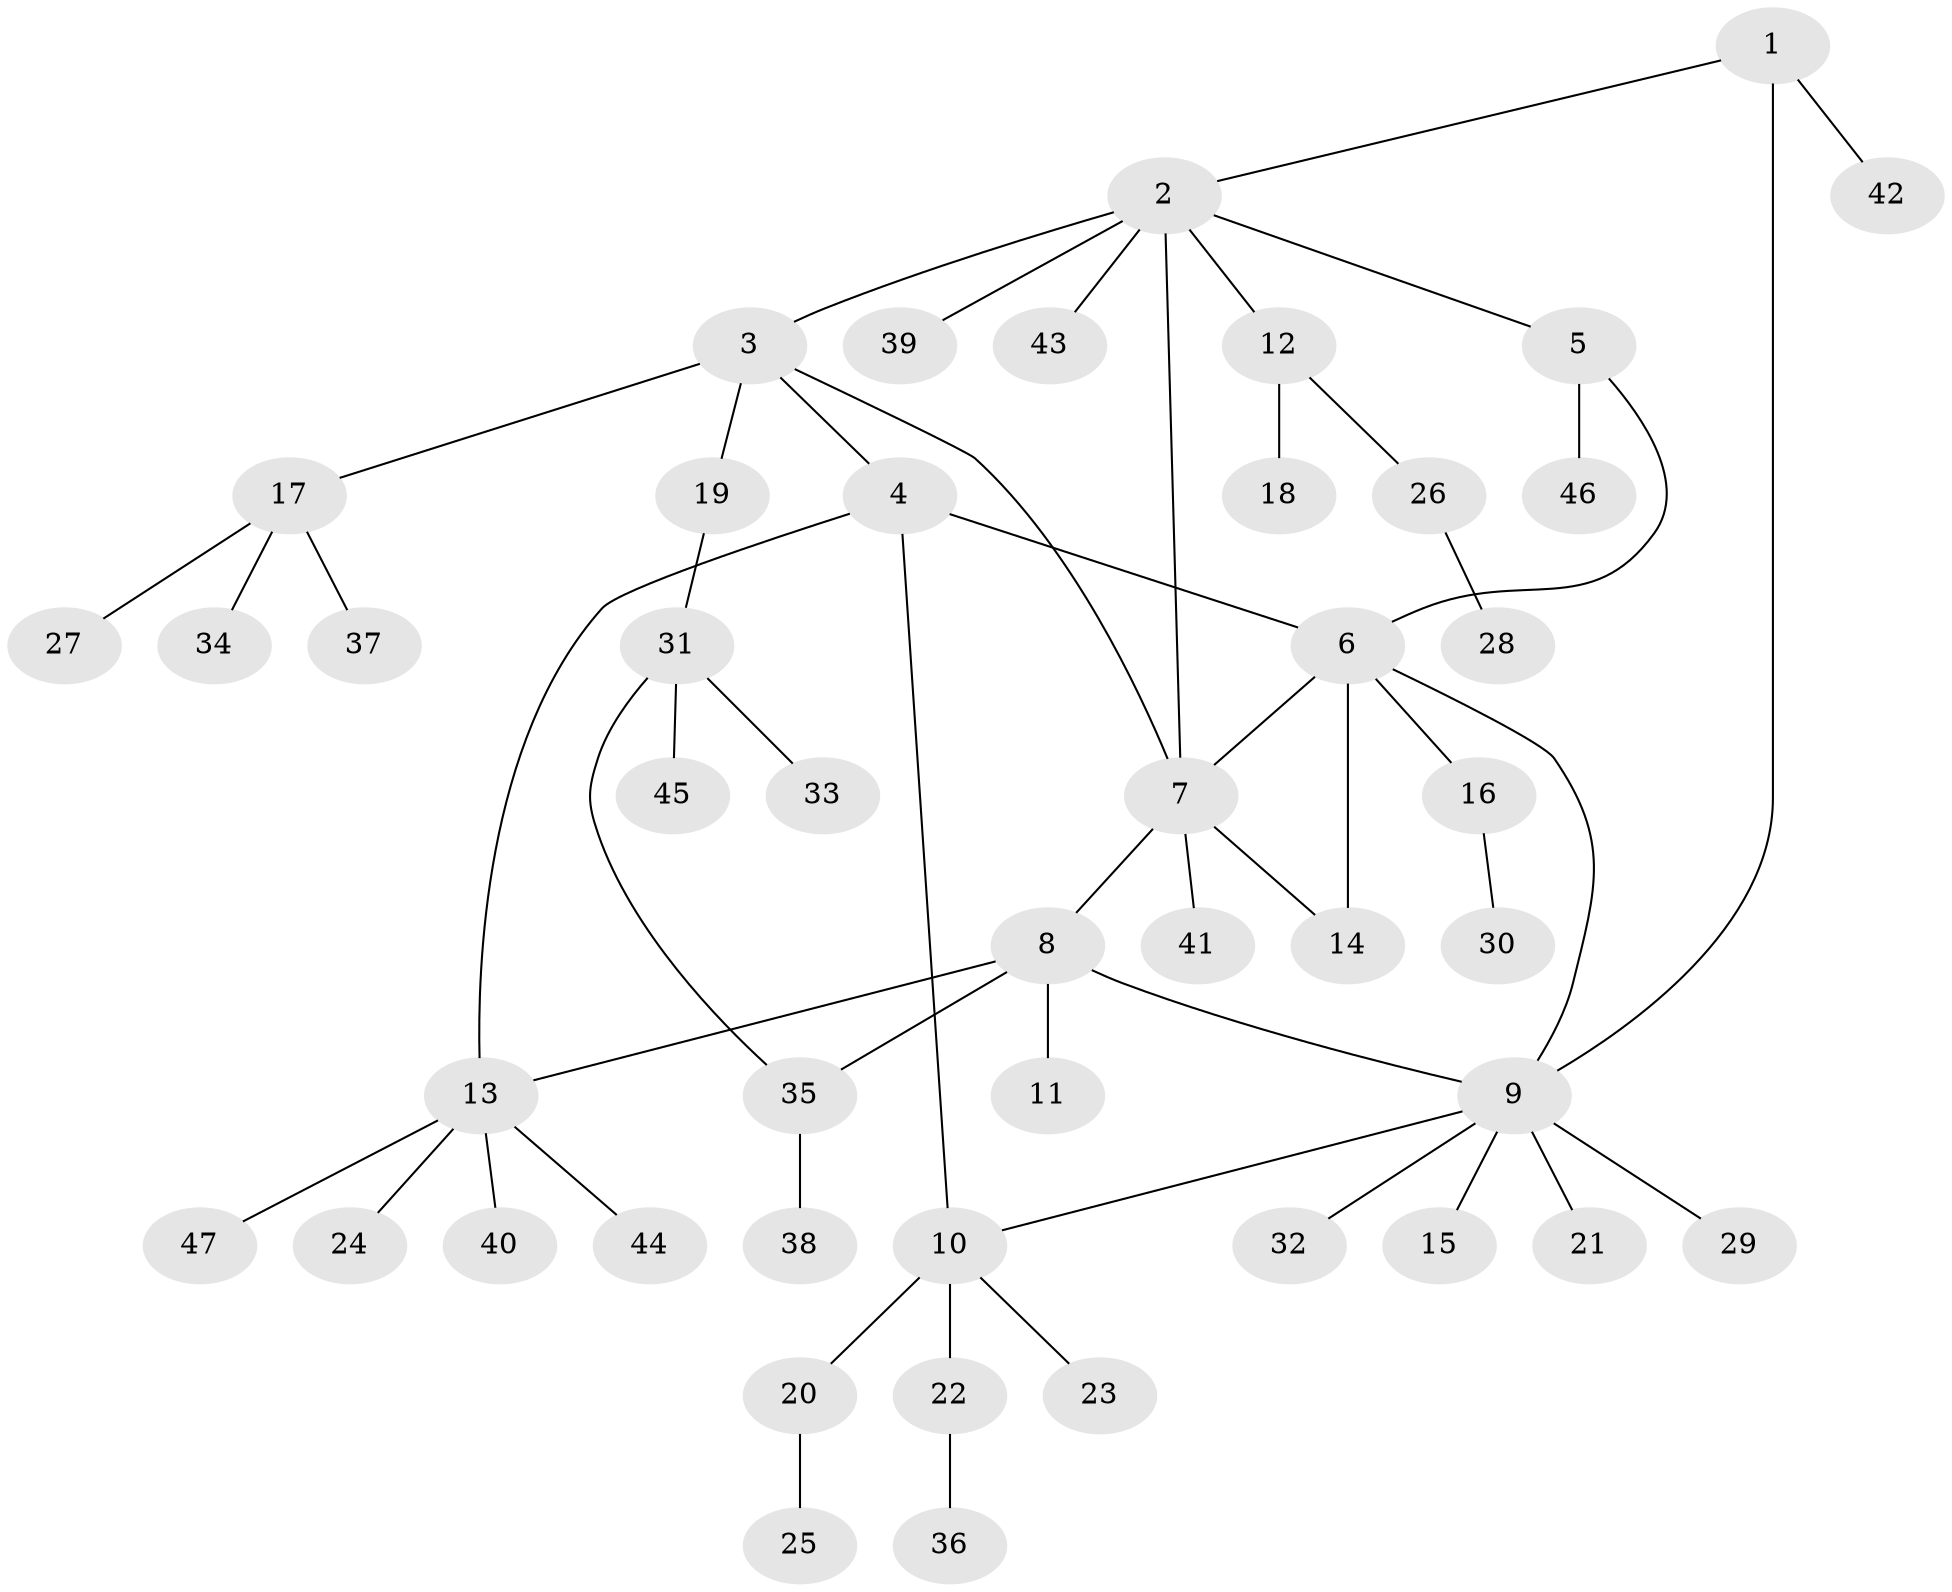 // Generated by graph-tools (version 1.1) at 2025/55/03/09/25 04:55:33]
// undirected, 47 vertices, 55 edges
graph export_dot {
graph [start="1"]
  node [color=gray90,style=filled];
  1;
  2;
  3;
  4;
  5;
  6;
  7;
  8;
  9;
  10;
  11;
  12;
  13;
  14;
  15;
  16;
  17;
  18;
  19;
  20;
  21;
  22;
  23;
  24;
  25;
  26;
  27;
  28;
  29;
  30;
  31;
  32;
  33;
  34;
  35;
  36;
  37;
  38;
  39;
  40;
  41;
  42;
  43;
  44;
  45;
  46;
  47;
  1 -- 2;
  1 -- 9;
  1 -- 42;
  2 -- 3;
  2 -- 5;
  2 -- 7;
  2 -- 12;
  2 -- 39;
  2 -- 43;
  3 -- 4;
  3 -- 7;
  3 -- 17;
  3 -- 19;
  4 -- 6;
  4 -- 10;
  4 -- 13;
  5 -- 6;
  5 -- 46;
  6 -- 7;
  6 -- 9;
  6 -- 14;
  6 -- 16;
  7 -- 8;
  7 -- 14;
  7 -- 41;
  8 -- 9;
  8 -- 11;
  8 -- 13;
  8 -- 35;
  9 -- 10;
  9 -- 15;
  9 -- 21;
  9 -- 29;
  9 -- 32;
  10 -- 20;
  10 -- 22;
  10 -- 23;
  12 -- 18;
  12 -- 26;
  13 -- 24;
  13 -- 40;
  13 -- 44;
  13 -- 47;
  16 -- 30;
  17 -- 27;
  17 -- 34;
  17 -- 37;
  19 -- 31;
  20 -- 25;
  22 -- 36;
  26 -- 28;
  31 -- 33;
  31 -- 35;
  31 -- 45;
  35 -- 38;
}
